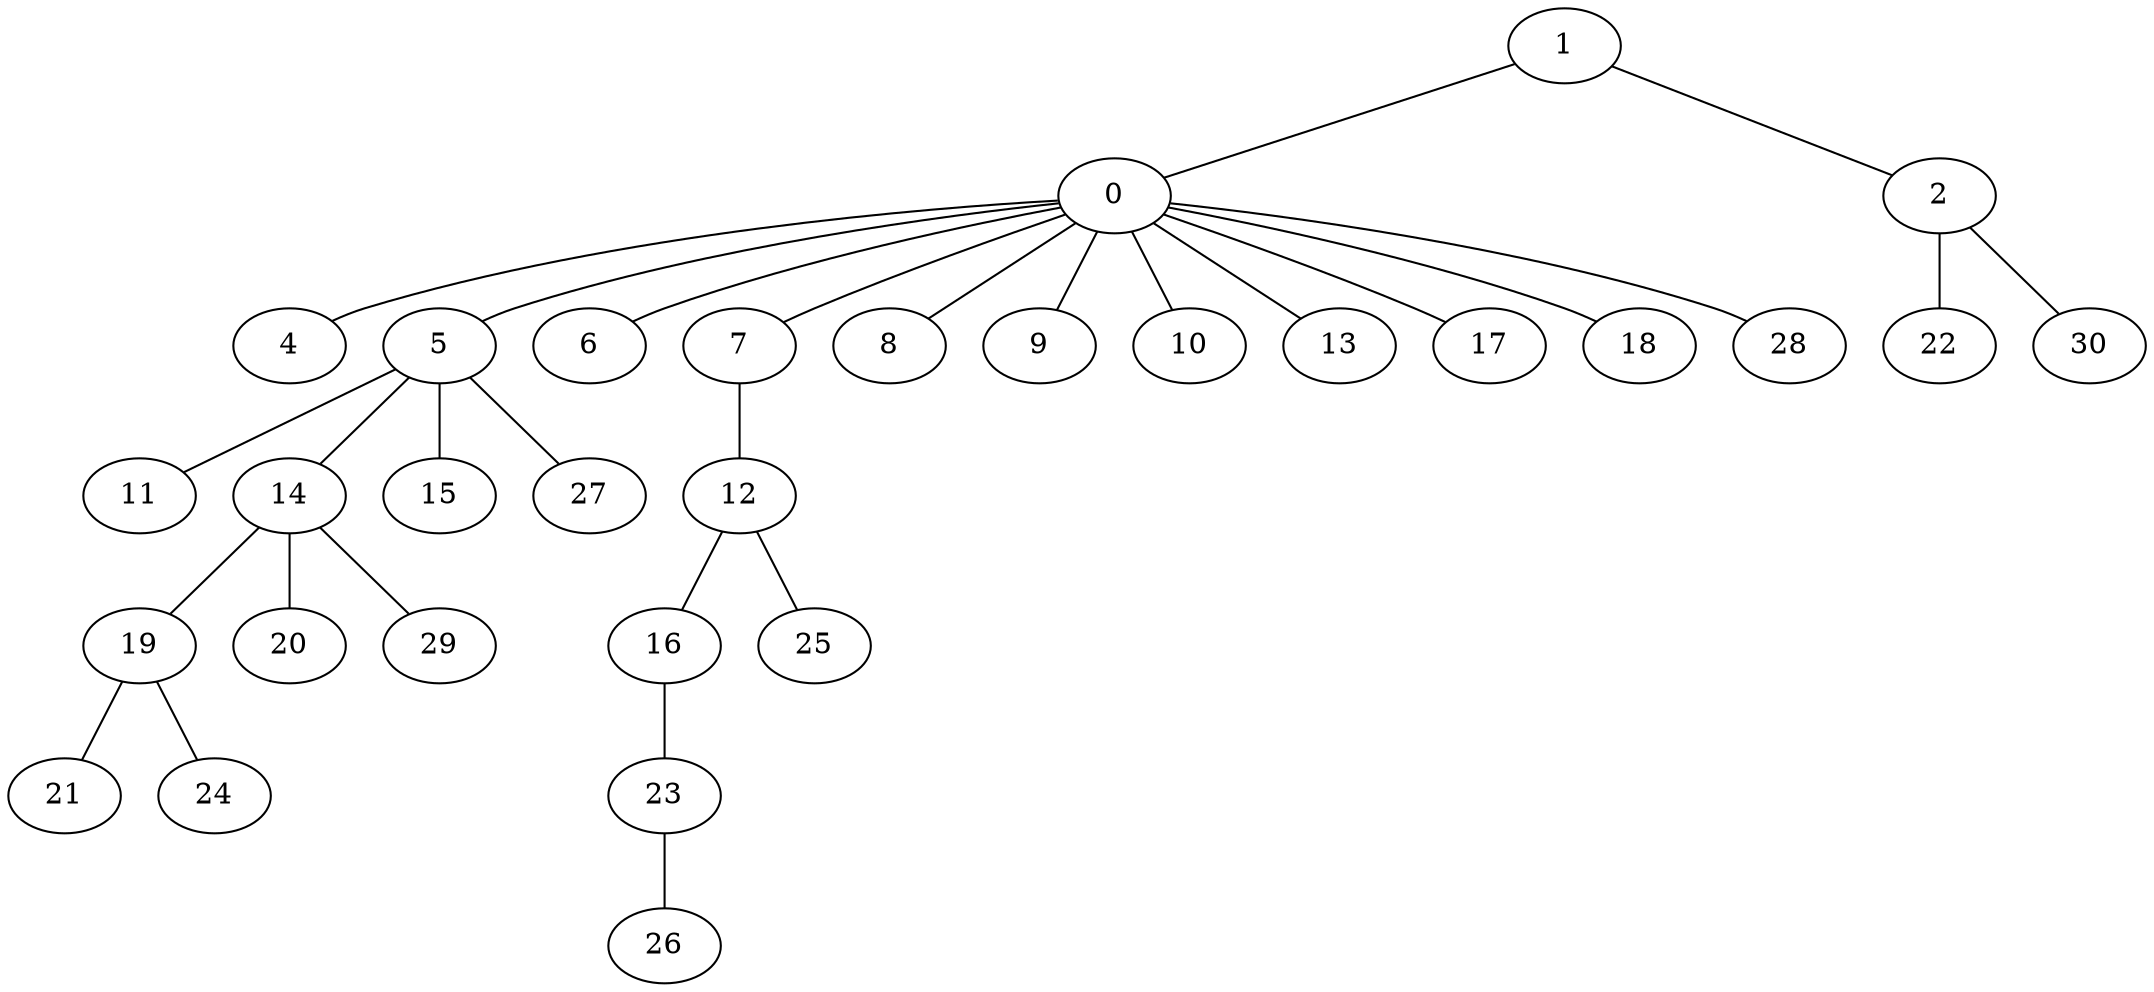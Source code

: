 strict graph G {
1;
0;
2;
4;
5;
6;
7;
8;
9;
10;
11;
12;
13;
14;
15;
16;
17;
18;
19;
20;
21;
22;
23;
24;
25;
26;
27;
28;
29;
30;
0 -- 9;
5 -- 14;
19 -- 21;
16 -- 23;
0 -- 17;
23 -- 26;
0 -- 5;
1 -- 2;
12 -- 25;
5 -- 11;
7 -- 12;
14 -- 19;
0 -- 28;
0 -- 8;
0 -- 4;
14 -- 20;
12 -- 16;
0 -- 18;
5 -- 15;
5 -- 27;
0 -- 6;
0 -- 10;
14 -- 29;
2 -- 30;
0 -- 13;
1 -- 0;
19 -- 24;
2 -- 22;
0 -- 7;
}
